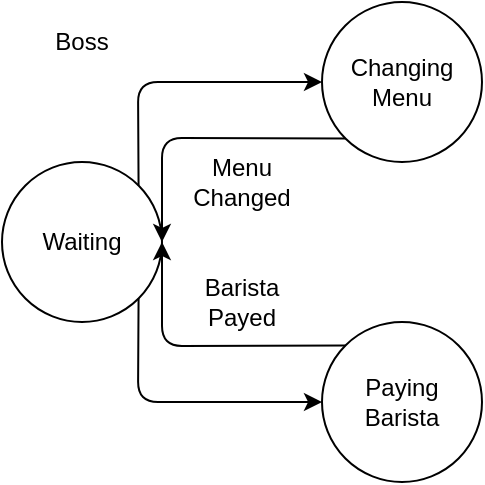 <mxfile type="device" version="12.9.6"><diagram id="Sd5_wTePAEyshG6KB94G" name="Page-1"><mxGraphModel grid="1" dx="815" dy="482" gridSize="10" guides="1" tooltips="1" connect="1" arrows="1" fold="1" page="1" pageScale="1" pageWidth="850" pageHeight="1100" math="0" shadow="0"><root><mxCell id="0"/><mxCell id="1" parent="0"/><mxCell id="sHGP2KDRpShzAr4x-O2d-1" value="Waiting" parent="1" style="ellipse;whiteSpace=wrap;html=1;aspect=fixed;" vertex="1"><mxGeometry as="geometry" x="40" y="160" width="80" height="80"/></mxCell><mxCell id="sHGP2KDRpShzAr4x-O2d-2" value="Boss" parent="1" style="text;html=1;strokeColor=none;fillColor=none;align=center;verticalAlign=middle;whiteSpace=wrap;rounded=0;" vertex="1"><mxGeometry as="geometry" x="60" y="90" width="40" height="20"/></mxCell><mxCell id="sHGP2KDRpShzAr4x-O2d-3" value="" parent="1" style="ellipse;whiteSpace=wrap;html=1;aspect=fixed;" vertex="1"><mxGeometry as="geometry" x="200" y="240" width="80" height="80"/></mxCell><mxCell id="sHGP2KDRpShzAr4x-O2d-4" value="" parent="1" style="ellipse;whiteSpace=wrap;html=1;aspect=fixed;" vertex="1"><mxGeometry as="geometry" x="200" y="80" width="80" height="80"/></mxCell><mxCell id="sHGP2KDRpShzAr4x-O2d-6" value="Paying Barista" parent="1" style="text;html=1;strokeColor=none;fillColor=none;align=center;verticalAlign=middle;whiteSpace=wrap;rounded=0;" vertex="1"><mxGeometry as="geometry" x="220" y="270" width="40" height="20"/></mxCell><mxCell id="sHGP2KDRpShzAr4x-O2d-7" value="Changing Menu" parent="1" style="text;html=1;strokeColor=none;fillColor=none;align=center;verticalAlign=middle;whiteSpace=wrap;rounded=0;" vertex="1"><mxGeometry as="geometry" x="220" y="110" width="40" height="20"/></mxCell><mxCell id="sHGP2KDRpShzAr4x-O2d-10" value="" parent="1" style="endArrow=classic;html=1;exitX=1;exitY=1;exitDx=0;exitDy=0;entryX=0;entryY=0.5;entryDx=0;entryDy=0;" edge="1" source="sHGP2KDRpShzAr4x-O2d-1" target="sHGP2KDRpShzAr4x-O2d-3"><mxGeometry as="geometry" width="50" height="50" relative="1"><mxPoint as="sourcePoint" x="390" y="250"/><mxPoint as="targetPoint" x="440" y="200"/><Array as="points"><mxPoint x="108" y="280"/></Array></mxGeometry></mxCell><mxCell id="sHGP2KDRpShzAr4x-O2d-11" value="" parent="1" style="endArrow=classic;html=1;exitX=1;exitY=0;exitDx=0;exitDy=0;entryX=0;entryY=0.5;entryDx=0;entryDy=0;" edge="1" source="sHGP2KDRpShzAr4x-O2d-1" target="sHGP2KDRpShzAr4x-O2d-4"><mxGeometry as="geometry" width="50" height="50" relative="1"><mxPoint as="sourcePoint" x="140" y="110"/><mxPoint as="targetPoint" x="190" y="60"/><Array as="points"><mxPoint x="108" y="120"/></Array></mxGeometry></mxCell><mxCell id="sHGP2KDRpShzAr4x-O2d-12" value="" parent="1" style="endArrow=classic;html=1;exitX=0;exitY=0;exitDx=0;exitDy=0;entryX=1;entryY=0.5;entryDx=0;entryDy=0;" edge="1" source="sHGP2KDRpShzAr4x-O2d-3" target="sHGP2KDRpShzAr4x-O2d-1"><mxGeometry as="geometry" width="50" height="50" relative="1"><mxPoint as="sourcePoint" x="170" y="380"/><mxPoint as="targetPoint" x="220" y="330"/><Array as="points"><mxPoint x="120" y="252"/></Array></mxGeometry></mxCell><mxCell id="sHGP2KDRpShzAr4x-O2d-13" value="" parent="1" style="endArrow=classic;html=1;exitX=0;exitY=1;exitDx=0;exitDy=0;entryX=1;entryY=0.5;entryDx=0;entryDy=0;" edge="1" source="sHGP2KDRpShzAr4x-O2d-4" target="sHGP2KDRpShzAr4x-O2d-1"><mxGeometry as="geometry" width="50" height="50" relative="1"><mxPoint as="sourcePoint" x="150" y="210"/><mxPoint as="targetPoint" x="200" y="160"/><Array as="points"><mxPoint x="120" y="148"/></Array></mxGeometry></mxCell><mxCell id="sHGP2KDRpShzAr4x-O2d-16" value="Menu Changed" parent="1" style="text;html=1;strokeColor=none;fillColor=none;align=center;verticalAlign=middle;whiteSpace=wrap;rounded=0;" vertex="1"><mxGeometry as="geometry" x="140" y="160" width="40" height="20"/></mxCell><mxCell id="sHGP2KDRpShzAr4x-O2d-17" value="Barista Payed" parent="1" style="text;html=1;strokeColor=none;fillColor=none;align=center;verticalAlign=middle;whiteSpace=wrap;rounded=0;" vertex="1"><mxGeometry as="geometry" x="140" y="220" width="40" height="20"/></mxCell></root></mxGraphModel></diagram></mxfile>